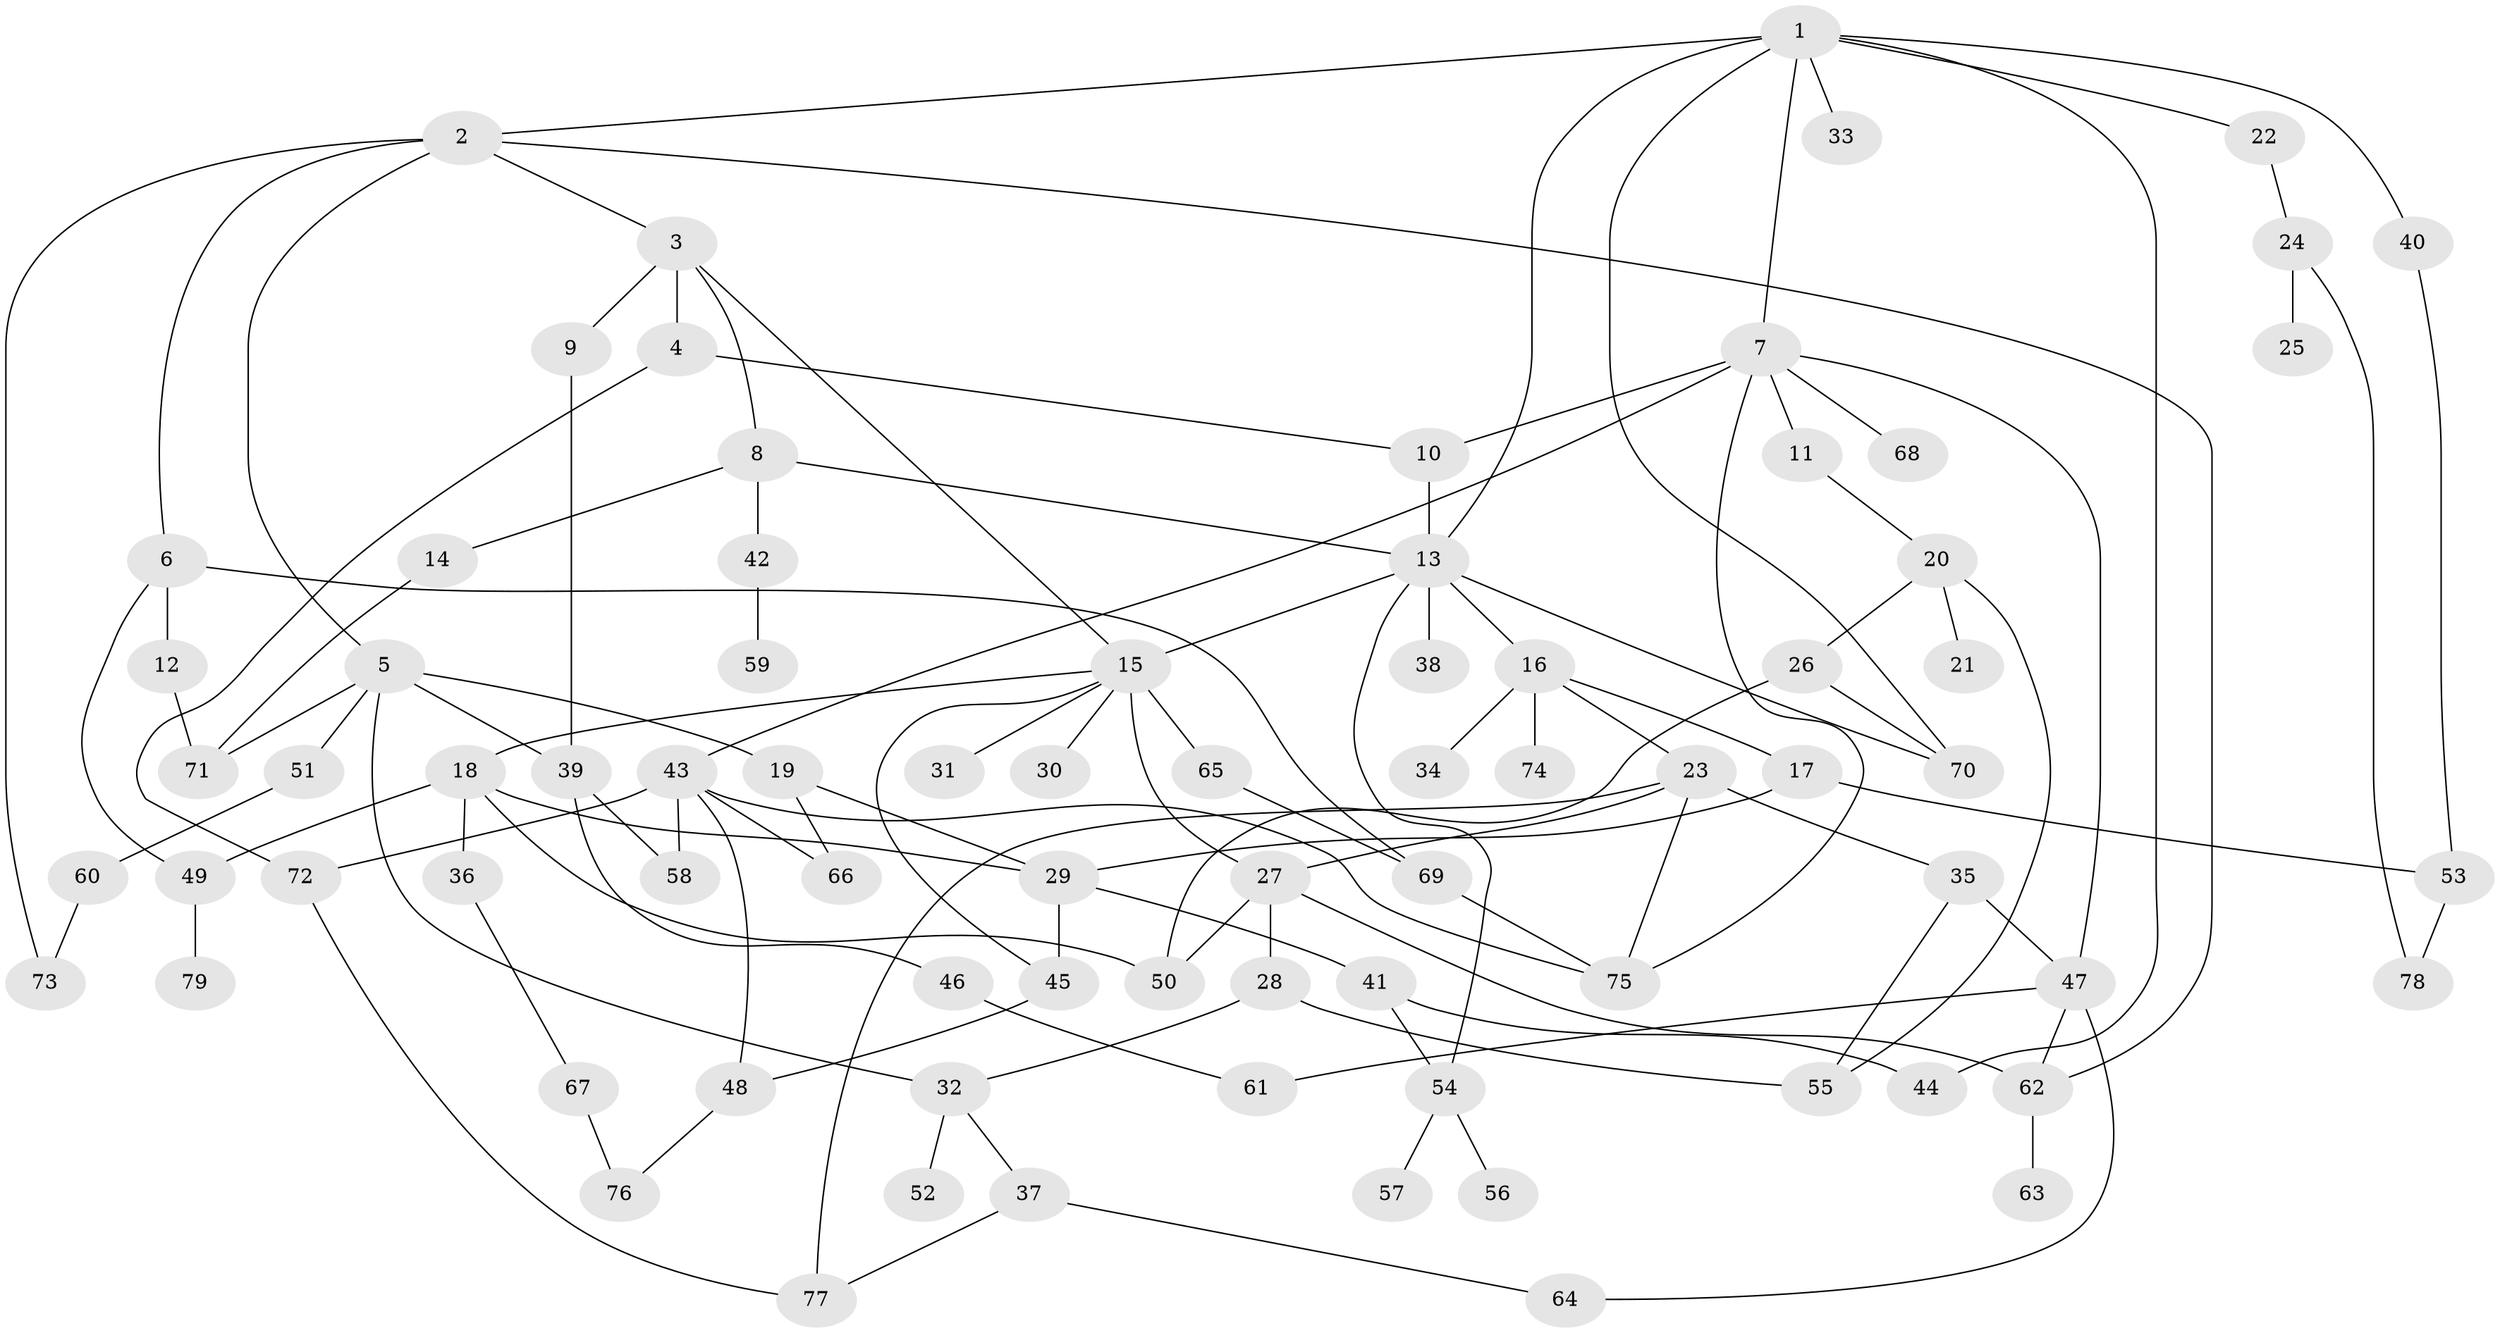 // coarse degree distribution, {7: 0.0967741935483871, 10: 0.06451612903225806, 5: 0.06451612903225806, 3: 0.22580645161290322, 6: 0.06451612903225806, 4: 0.06451612903225806, 2: 0.0967741935483871, 13: 0.03225806451612903, 1: 0.2903225806451613}
// Generated by graph-tools (version 1.1) at 2025/16/03/04/25 18:16:49]
// undirected, 79 vertices, 118 edges
graph export_dot {
graph [start="1"]
  node [color=gray90,style=filled];
  1;
  2;
  3;
  4;
  5;
  6;
  7;
  8;
  9;
  10;
  11;
  12;
  13;
  14;
  15;
  16;
  17;
  18;
  19;
  20;
  21;
  22;
  23;
  24;
  25;
  26;
  27;
  28;
  29;
  30;
  31;
  32;
  33;
  34;
  35;
  36;
  37;
  38;
  39;
  40;
  41;
  42;
  43;
  44;
  45;
  46;
  47;
  48;
  49;
  50;
  51;
  52;
  53;
  54;
  55;
  56;
  57;
  58;
  59;
  60;
  61;
  62;
  63;
  64;
  65;
  66;
  67;
  68;
  69;
  70;
  71;
  72;
  73;
  74;
  75;
  76;
  77;
  78;
  79;
  1 -- 2;
  1 -- 7;
  1 -- 22;
  1 -- 33;
  1 -- 40;
  1 -- 13;
  1 -- 44;
  1 -- 70;
  2 -- 3;
  2 -- 5;
  2 -- 6;
  2 -- 62;
  2 -- 73;
  3 -- 4;
  3 -- 8;
  3 -- 9;
  3 -- 15;
  4 -- 10;
  4 -- 72;
  5 -- 19;
  5 -- 32;
  5 -- 51;
  5 -- 71;
  5 -- 39;
  6 -- 12;
  6 -- 49;
  6 -- 69;
  7 -- 11;
  7 -- 43;
  7 -- 47;
  7 -- 68;
  7 -- 10;
  7 -- 75;
  8 -- 14;
  8 -- 42;
  8 -- 13;
  9 -- 39;
  10 -- 13;
  11 -- 20;
  12 -- 71;
  13 -- 16;
  13 -- 38;
  13 -- 15;
  13 -- 54;
  13 -- 70;
  14 -- 71;
  15 -- 18;
  15 -- 30;
  15 -- 31;
  15 -- 65;
  15 -- 45;
  15 -- 27;
  16 -- 17;
  16 -- 23;
  16 -- 34;
  16 -- 74;
  17 -- 53;
  17 -- 29;
  18 -- 36;
  18 -- 50;
  18 -- 49;
  18 -- 29;
  19 -- 29;
  19 -- 66;
  20 -- 21;
  20 -- 26;
  20 -- 55;
  22 -- 24;
  23 -- 27;
  23 -- 35;
  23 -- 77;
  23 -- 75;
  24 -- 25;
  24 -- 78;
  26 -- 70;
  26 -- 50;
  27 -- 28;
  27 -- 50;
  27 -- 62;
  28 -- 32;
  28 -- 55;
  29 -- 41;
  29 -- 45;
  32 -- 37;
  32 -- 52;
  35 -- 55;
  35 -- 47;
  36 -- 67;
  37 -- 64;
  37 -- 77;
  39 -- 46;
  39 -- 58;
  40 -- 53;
  41 -- 44;
  41 -- 54;
  42 -- 59;
  43 -- 48;
  43 -- 66;
  43 -- 75;
  43 -- 58;
  43 -- 72;
  45 -- 48;
  46 -- 61;
  47 -- 61;
  47 -- 62;
  47 -- 64;
  48 -- 76;
  49 -- 79;
  51 -- 60;
  53 -- 78;
  54 -- 56;
  54 -- 57;
  60 -- 73;
  62 -- 63;
  65 -- 69;
  67 -- 76;
  69 -- 75;
  72 -- 77;
}
